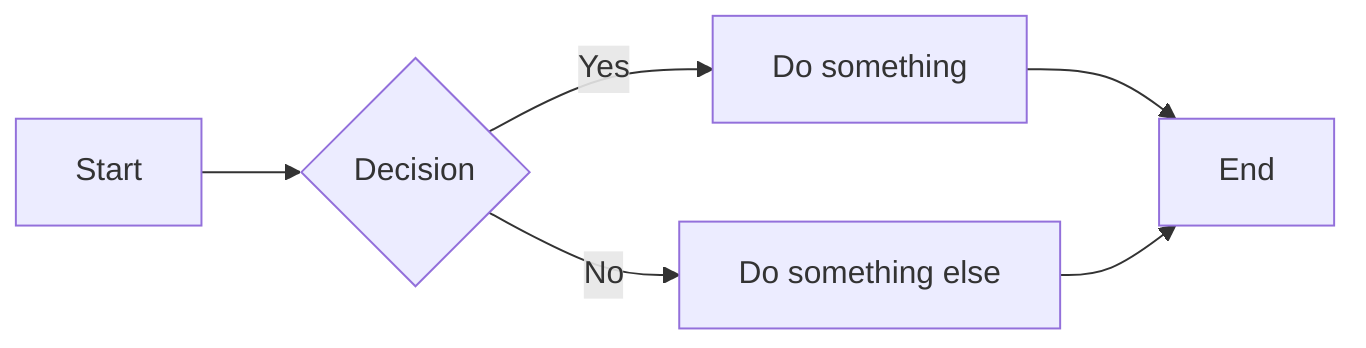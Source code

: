 graph LR
   A[Start] --> B{Decision}
   B -->|Yes| C[Do something]
   B -->|No| D[Do something else]
   C --> E[End]
   D --> E